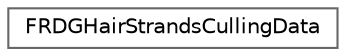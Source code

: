 digraph "Graphical Class Hierarchy"
{
 // INTERACTIVE_SVG=YES
 // LATEX_PDF_SIZE
  bgcolor="transparent";
  edge [fontname=Helvetica,fontsize=10,labelfontname=Helvetica,labelfontsize=10];
  node [fontname=Helvetica,fontsize=10,shape=box,height=0.2,width=0.4];
  rankdir="LR";
  Node0 [id="Node000000",label="FRDGHairStrandsCullingData",height=0.2,width=0.4,color="grey40", fillcolor="white", style="filled",URL="$d3/d8c/structFRDGHairStrandsCullingData.html",tooltip=" "];
}
